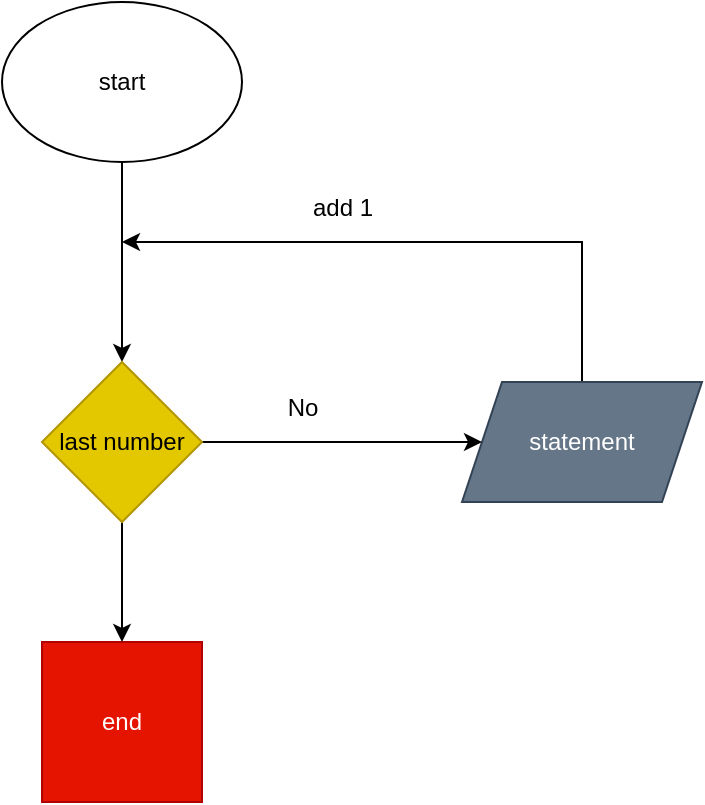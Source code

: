 <mxfile version="22.0.3" type="device" pages="2">
  <diagram id="C5RBs43oDa-KdzZeNtuy" name="Page-1">
    <mxGraphModel dx="780" dy="544" grid="1" gridSize="10" guides="1" tooltips="1" connect="1" arrows="1" fold="1" page="1" pageScale="1" pageWidth="827" pageHeight="1169" math="0" shadow="0">
      <root>
        <mxCell id="WIyWlLk6GJQsqaUBKTNV-0" />
        <mxCell id="WIyWlLk6GJQsqaUBKTNV-1" parent="WIyWlLk6GJQsqaUBKTNV-0" />
        <mxCell id="uXH524RSv9ckTwS8qomH-4" style="edgeStyle=orthogonalEdgeStyle;rounded=0;orthogonalLoop=1;jettySize=auto;html=1;entryX=0.5;entryY=0;entryDx=0;entryDy=0;" parent="WIyWlLk6GJQsqaUBKTNV-1" source="uXH524RSv9ckTwS8qomH-0" target="uXH524RSv9ckTwS8qomH-3" edge="1">
          <mxGeometry relative="1" as="geometry" />
        </mxCell>
        <mxCell id="uXH524RSv9ckTwS8qomH-0" value="start" style="ellipse;whiteSpace=wrap;html=1;" parent="WIyWlLk6GJQsqaUBKTNV-1" vertex="1">
          <mxGeometry x="370" y="120" width="120" height="80" as="geometry" />
        </mxCell>
        <mxCell id="uXH524RSv9ckTwS8qomH-1" value="end" style="whiteSpace=wrap;html=1;aspect=fixed;fillColor=#e51400;strokeColor=#B20000;fontColor=#ffffff;" parent="WIyWlLk6GJQsqaUBKTNV-1" vertex="1">
          <mxGeometry x="390" y="440" width="80" height="80" as="geometry" />
        </mxCell>
        <mxCell id="uXH524RSv9ckTwS8qomH-5" style="edgeStyle=orthogonalEdgeStyle;rounded=0;orthogonalLoop=1;jettySize=auto;html=1;" parent="WIyWlLk6GJQsqaUBKTNV-1" source="uXH524RSv9ckTwS8qomH-2" edge="1">
          <mxGeometry relative="1" as="geometry">
            <mxPoint x="430" y="240" as="targetPoint" />
            <Array as="points">
              <mxPoint x="660" y="240" />
            </Array>
          </mxGeometry>
        </mxCell>
        <mxCell id="uXH524RSv9ckTwS8qomH-2" value="statement" style="shape=parallelogram;perimeter=parallelogramPerimeter;whiteSpace=wrap;html=1;fixedSize=1;fillColor=#647687;strokeColor=#314354;fontColor=#ffffff;" parent="WIyWlLk6GJQsqaUBKTNV-1" vertex="1">
          <mxGeometry x="600" y="310" width="120" height="60" as="geometry" />
        </mxCell>
        <mxCell id="uXH524RSv9ckTwS8qomH-6" style="edgeStyle=orthogonalEdgeStyle;rounded=0;orthogonalLoop=1;jettySize=auto;html=1;exitX=1;exitY=0.5;exitDx=0;exitDy=0;" parent="WIyWlLk6GJQsqaUBKTNV-1" source="uXH524RSv9ckTwS8qomH-3" target="uXH524RSv9ckTwS8qomH-2" edge="1">
          <mxGeometry relative="1" as="geometry" />
        </mxCell>
        <mxCell id="uXH524RSv9ckTwS8qomH-7" style="edgeStyle=orthogonalEdgeStyle;rounded=0;orthogonalLoop=1;jettySize=auto;html=1;exitX=0.5;exitY=1;exitDx=0;exitDy=0;entryX=0.5;entryY=0;entryDx=0;entryDy=0;" parent="WIyWlLk6GJQsqaUBKTNV-1" source="uXH524RSv9ckTwS8qomH-3" target="uXH524RSv9ckTwS8qomH-1" edge="1">
          <mxGeometry relative="1" as="geometry" />
        </mxCell>
        <mxCell id="uXH524RSv9ckTwS8qomH-3" value="last number" style="rhombus;whiteSpace=wrap;html=1;fillColor=#e3c800;strokeColor=#B09500;fontColor=#000000;" parent="WIyWlLk6GJQsqaUBKTNV-1" vertex="1">
          <mxGeometry x="390" y="300" width="80" height="80" as="geometry" />
        </mxCell>
        <mxCell id="uXH524RSv9ckTwS8qomH-8" value="No" style="text;html=1;align=center;verticalAlign=middle;resizable=0;points=[];autosize=1;strokeColor=none;fillColor=none;" parent="WIyWlLk6GJQsqaUBKTNV-1" vertex="1">
          <mxGeometry x="500" y="308" width="40" height="30" as="geometry" />
        </mxCell>
        <mxCell id="uXH524RSv9ckTwS8qomH-9" value="add 1" style="text;html=1;align=center;verticalAlign=middle;resizable=0;points=[];autosize=1;strokeColor=none;fillColor=none;" parent="WIyWlLk6GJQsqaUBKTNV-1" vertex="1">
          <mxGeometry x="515" y="208" width="50" height="30" as="geometry" />
        </mxCell>
      </root>
    </mxGraphModel>
  </diagram>
  <diagram id="TBfq_scepL5ufRWjjJFi" name="Side-2">
    <mxGraphModel dx="794" dy="493" grid="1" gridSize="10" guides="1" tooltips="1" connect="1" arrows="1" fold="1" page="1" pageScale="1" pageWidth="827" pageHeight="1169" math="0" shadow="0">
      <root>
        <mxCell id="0" />
        <mxCell id="1" parent="0" />
      </root>
    </mxGraphModel>
  </diagram>
</mxfile>
